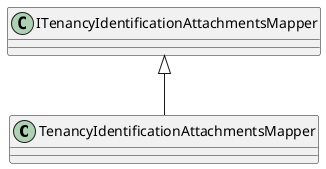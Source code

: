 @startuml
class TenancyIdentificationAttachmentsMapper {
}
ITenancyIdentificationAttachmentsMapper <|-- TenancyIdentificationAttachmentsMapper
@enduml
